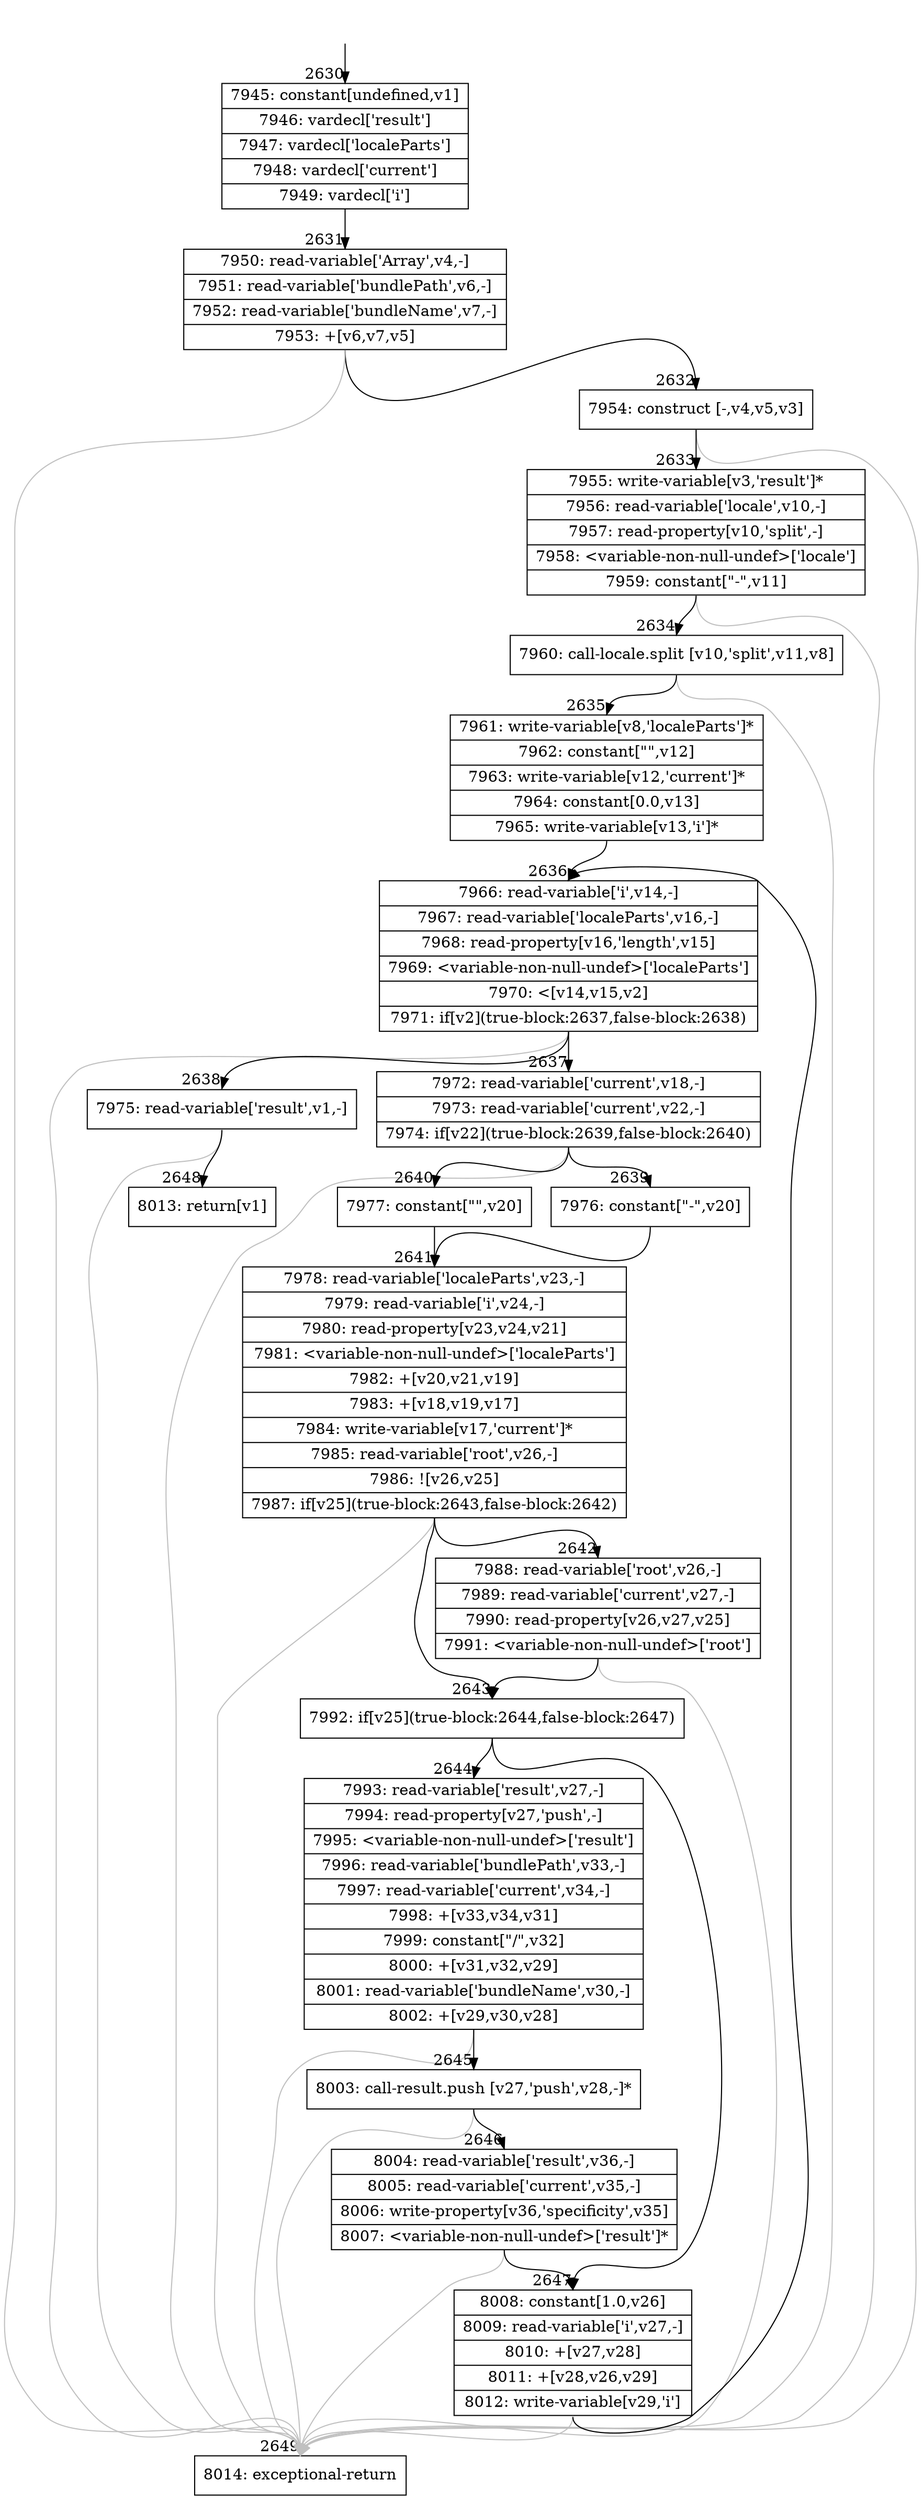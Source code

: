 digraph {
rankdir="TD"
BB_entry156[shape=none,label=""];
BB_entry156 -> BB2630 [tailport=s, headport=n, headlabel="    2630"]
BB2630 [shape=record label="{7945: constant[undefined,v1]|7946: vardecl['result']|7947: vardecl['localeParts']|7948: vardecl['current']|7949: vardecl['i']}" ] 
BB2630 -> BB2631 [tailport=s, headport=n, headlabel="      2631"]
BB2631 [shape=record label="{7950: read-variable['Array',v4,-]|7951: read-variable['bundlePath',v6,-]|7952: read-variable['bundleName',v7,-]|7953: +[v6,v7,v5]}" ] 
BB2631 -> BB2632 [tailport=s, headport=n, headlabel="      2632"]
BB2631 -> BB2649 [tailport=s, headport=n, color=gray, headlabel="      2649"]
BB2632 [shape=record label="{7954: construct [-,v4,v5,v3]}" ] 
BB2632 -> BB2633 [tailport=s, headport=n, headlabel="      2633"]
BB2632 -> BB2649 [tailport=s, headport=n, color=gray]
BB2633 [shape=record label="{7955: write-variable[v3,'result']*|7956: read-variable['locale',v10,-]|7957: read-property[v10,'split',-]|7958: \<variable-non-null-undef\>['locale']|7959: constant[\"-\",v11]}" ] 
BB2633 -> BB2634 [tailport=s, headport=n, headlabel="      2634"]
BB2633 -> BB2649 [tailport=s, headport=n, color=gray]
BB2634 [shape=record label="{7960: call-locale.split [v10,'split',v11,v8]}" ] 
BB2634 -> BB2635 [tailport=s, headport=n, headlabel="      2635"]
BB2634 -> BB2649 [tailport=s, headport=n, color=gray]
BB2635 [shape=record label="{7961: write-variable[v8,'localeParts']*|7962: constant[\"\",v12]|7963: write-variable[v12,'current']*|7964: constant[0.0,v13]|7965: write-variable[v13,'i']*}" ] 
BB2635 -> BB2636 [tailport=s, headport=n, headlabel="      2636"]
BB2636 [shape=record label="{7966: read-variable['i',v14,-]|7967: read-variable['localeParts',v16,-]|7968: read-property[v16,'length',v15]|7969: \<variable-non-null-undef\>['localeParts']|7970: \<[v14,v15,v2]|7971: if[v2](true-block:2637,false-block:2638)}" ] 
BB2636 -> BB2637 [tailport=s, headport=n, headlabel="      2637"]
BB2636 -> BB2638 [tailport=s, headport=n, headlabel="      2638"]
BB2636 -> BB2649 [tailport=s, headport=n, color=gray]
BB2637 [shape=record label="{7972: read-variable['current',v18,-]|7973: read-variable['current',v22,-]|7974: if[v22](true-block:2639,false-block:2640)}" ] 
BB2637 -> BB2639 [tailport=s, headport=n, headlabel="      2639"]
BB2637 -> BB2640 [tailport=s, headport=n, headlabel="      2640"]
BB2637 -> BB2649 [tailport=s, headport=n, color=gray]
BB2638 [shape=record label="{7975: read-variable['result',v1,-]}" ] 
BB2638 -> BB2648 [tailport=s, headport=n, headlabel="      2648"]
BB2638 -> BB2649 [tailport=s, headport=n, color=gray]
BB2639 [shape=record label="{7976: constant[\"-\",v20]}" ] 
BB2639 -> BB2641 [tailport=s, headport=n, headlabel="      2641"]
BB2640 [shape=record label="{7977: constant[\"\",v20]}" ] 
BB2640 -> BB2641 [tailport=s, headport=n]
BB2641 [shape=record label="{7978: read-variable['localeParts',v23,-]|7979: read-variable['i',v24,-]|7980: read-property[v23,v24,v21]|7981: \<variable-non-null-undef\>['localeParts']|7982: +[v20,v21,v19]|7983: +[v18,v19,v17]|7984: write-variable[v17,'current']*|7985: read-variable['root',v26,-]|7986: ![v26,v25]|7987: if[v25](true-block:2643,false-block:2642)}" ] 
BB2641 -> BB2643 [tailport=s, headport=n, headlabel="      2643"]
BB2641 -> BB2642 [tailport=s, headport=n, headlabel="      2642"]
BB2641 -> BB2649 [tailport=s, headport=n, color=gray]
BB2642 [shape=record label="{7988: read-variable['root',v26,-]|7989: read-variable['current',v27,-]|7990: read-property[v26,v27,v25]|7991: \<variable-non-null-undef\>['root']}" ] 
BB2642 -> BB2643 [tailport=s, headport=n]
BB2642 -> BB2649 [tailport=s, headport=n, color=gray]
BB2643 [shape=record label="{7992: if[v25](true-block:2644,false-block:2647)}" ] 
BB2643 -> BB2644 [tailport=s, headport=n, headlabel="      2644"]
BB2643 -> BB2647 [tailport=s, headport=n, headlabel="      2647"]
BB2644 [shape=record label="{7993: read-variable['result',v27,-]|7994: read-property[v27,'push',-]|7995: \<variable-non-null-undef\>['result']|7996: read-variable['bundlePath',v33,-]|7997: read-variable['current',v34,-]|7998: +[v33,v34,v31]|7999: constant[\"/\",v32]|8000: +[v31,v32,v29]|8001: read-variable['bundleName',v30,-]|8002: +[v29,v30,v28]}" ] 
BB2644 -> BB2645 [tailport=s, headport=n, headlabel="      2645"]
BB2644 -> BB2649 [tailport=s, headport=n, color=gray]
BB2645 [shape=record label="{8003: call-result.push [v27,'push',v28,-]*}" ] 
BB2645 -> BB2646 [tailport=s, headport=n, headlabel="      2646"]
BB2645 -> BB2649 [tailport=s, headport=n, color=gray]
BB2646 [shape=record label="{8004: read-variable['result',v36,-]|8005: read-variable['current',v35,-]|8006: write-property[v36,'specificity',v35]|8007: \<variable-non-null-undef\>['result']*}" ] 
BB2646 -> BB2647 [tailport=s, headport=n]
BB2646 -> BB2649 [tailport=s, headport=n, color=gray]
BB2647 [shape=record label="{8008: constant[1.0,v26]|8009: read-variable['i',v27,-]|8010: +[v27,v28]|8011: +[v28,v26,v29]|8012: write-variable[v29,'i']}" ] 
BB2647 -> BB2636 [tailport=s, headport=n]
BB2647 -> BB2649 [tailport=s, headport=n, color=gray]
BB2648 [shape=record label="{8013: return[v1]}" ] 
BB2649 [shape=record label="{8014: exceptional-return}" ] 
//#$~ 2930
}
